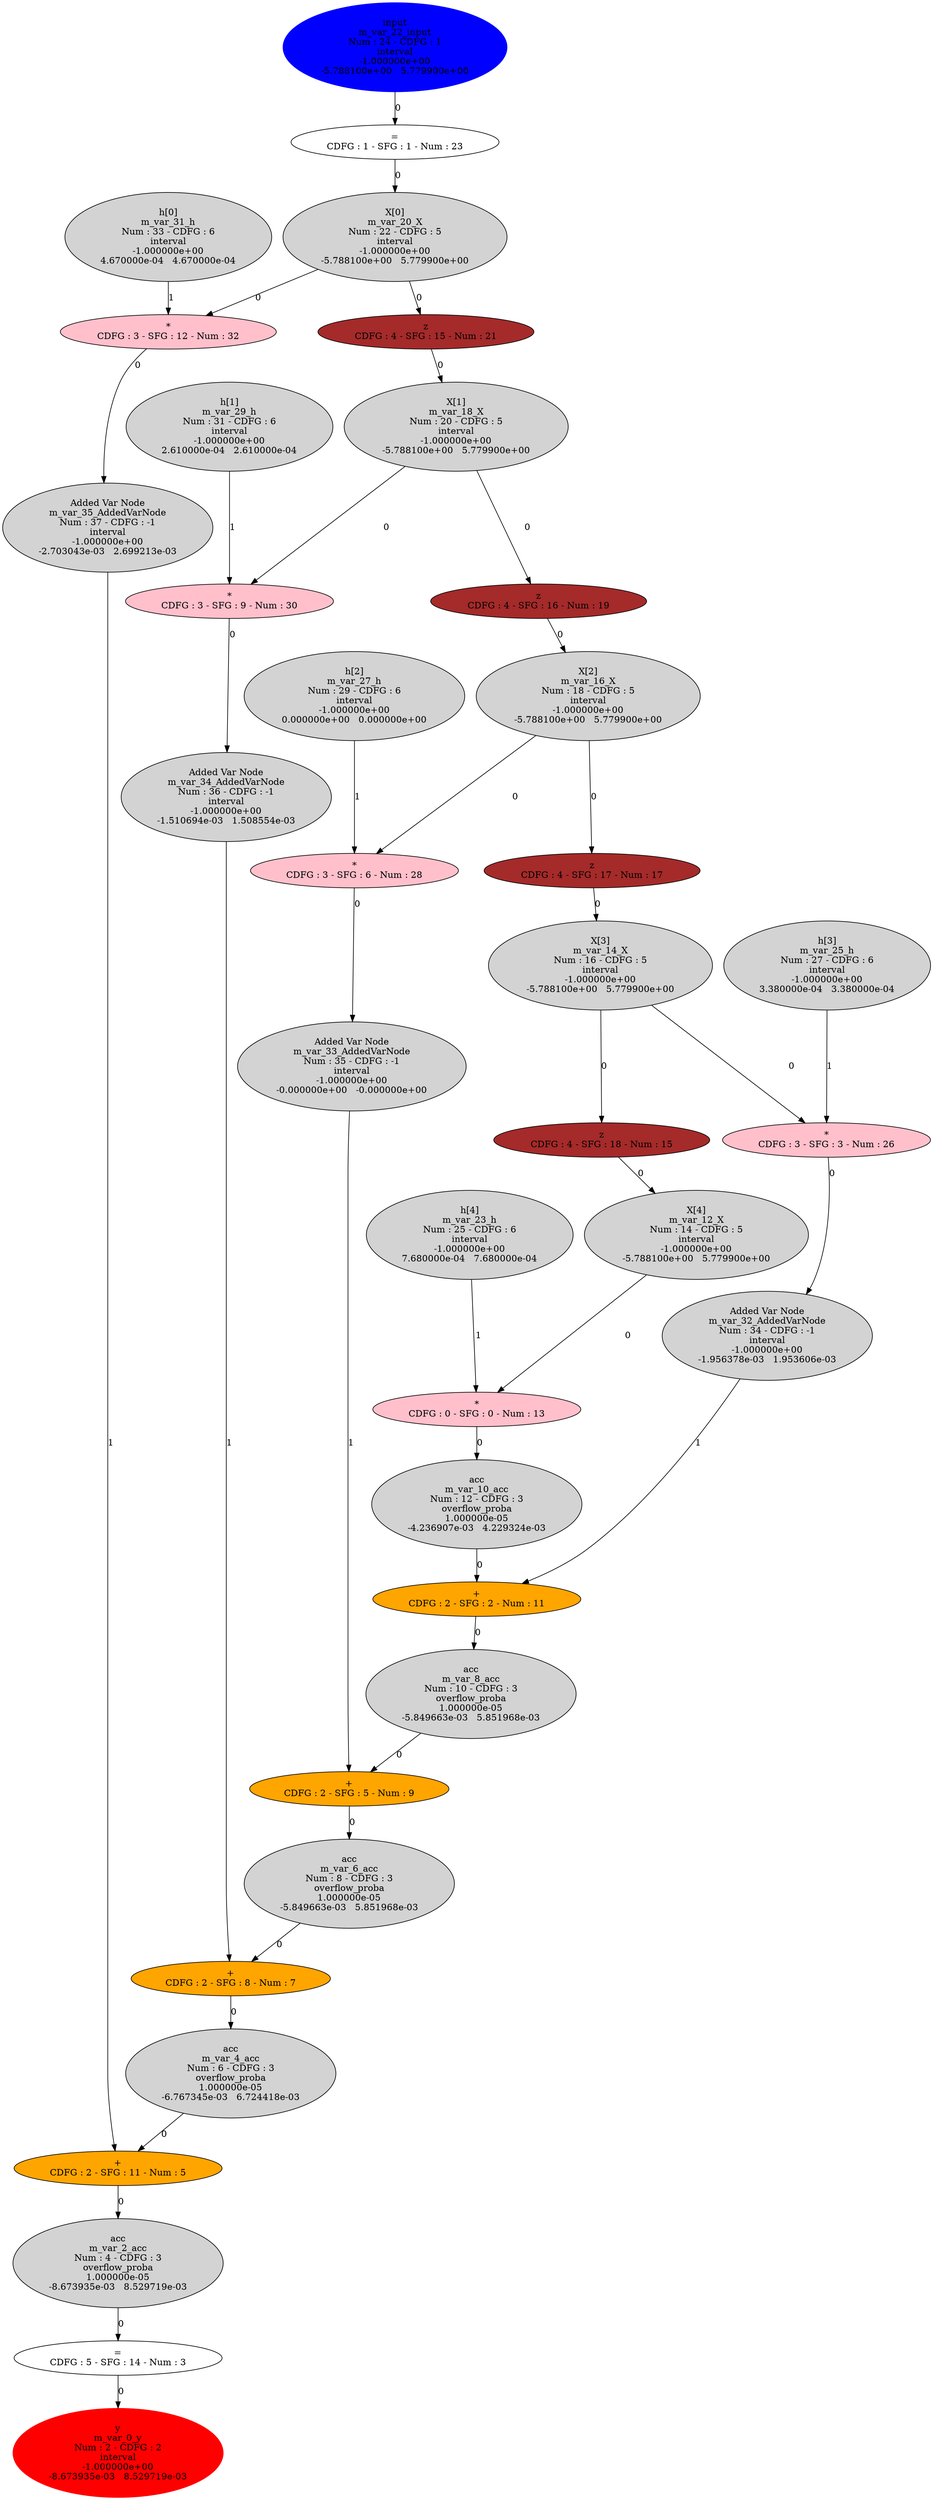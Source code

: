digraph G{
n_2 [label="y\nm_var_0_y\nNum : 2 - CDFG : 2\ninterval\n-1.000000e+00\n-8.673935e-03   8.529719e-03" style="filled" color="red" fillcolor="red"];
n_3 [label="=\nCDFG : 5 - SFG : 14 - Num : 3\n" style="filled" fillcolor="white"];
n_4 [label="acc\nm_var_2_acc\nNum : 4 - CDFG : 3\noverflow_proba\n1.000000e-05\n-8.673935e-03   8.529719e-03" style="filled" color="" fillcolor=""];
n_5 [label="+\nCDFG : 2 - SFG : 11 - Num : 5\n" style="filled" fillcolor="orange"];
n_6 [label="acc\nm_var_4_acc\nNum : 6 - CDFG : 3\noverflow_proba\n1.000000e-05\n-6.767345e-03   6.724418e-03" style="filled" color="" fillcolor=""];
n_7 [label="+\nCDFG : 2 - SFG : 8 - Num : 7\n" style="filled" fillcolor="orange"];
n_8 [label="acc\nm_var_6_acc\nNum : 8 - CDFG : 3\noverflow_proba\n1.000000e-05\n-5.849663e-03   5.851968e-03" style="filled" color="" fillcolor=""];
n_9 [label="+\nCDFG : 2 - SFG : 5 - Num : 9\n" style="filled" fillcolor="orange"];
n_10 [label="acc\nm_var_8_acc\nNum : 10 - CDFG : 3\noverflow_proba\n1.000000e-05\n-5.849663e-03   5.851968e-03" style="filled" color="" fillcolor=""];
n_11 [label="+\nCDFG : 2 - SFG : 2 - Num : 11\n" style="filled" fillcolor="orange"];
n_12 [label="acc\nm_var_10_acc\nNum : 12 - CDFG : 3\noverflow_proba\n1.000000e-05\n-4.236907e-03   4.229324e-03" style="filled" color="" fillcolor=""];
n_13 [label="*\nCDFG : 0 - SFG : 0 - Num : 13\n" style="filled" fillcolor="pink"];
n_14 [label="X[4]\nm_var_12_X\nNum : 14 - CDFG : 5\ninterval\n-1.000000e+00\n-5.788100e+00   5.779900e+00" style="filled" color="" fillcolor=""];
n_15 [label="z\nCDFG : 4 - SFG : 18 - Num : 15\n" style="filled" fillcolor="brown"];
n_16 [label="X[3]\nm_var_14_X\nNum : 16 - CDFG : 5\ninterval\n-1.000000e+00\n-5.788100e+00   5.779900e+00" style="filled" color="" fillcolor=""];
n_17 [label="z\nCDFG : 4 - SFG : 17 - Num : 17\n" style="filled" fillcolor="brown"];
n_18 [label="X[2]\nm_var_16_X\nNum : 18 - CDFG : 5\ninterval\n-1.000000e+00\n-5.788100e+00   5.779900e+00" style="filled" color="" fillcolor=""];
n_19 [label="z\nCDFG : 4 - SFG : 16 - Num : 19\n" style="filled" fillcolor="brown"];
n_20 [label="X[1]\nm_var_18_X\nNum : 20 - CDFG : 5\ninterval\n-1.000000e+00\n-5.788100e+00   5.779900e+00" style="filled" color="" fillcolor=""];
n_21 [label="z\nCDFG : 4 - SFG : 15 - Num : 21\n" style="filled" fillcolor="brown"];
n_22 [label="X[0]\nm_var_20_X\nNum : 22 - CDFG : 5\ninterval\n-1.000000e+00\n-5.788100e+00   5.779900e+00" style="filled" color="" fillcolor=""];
n_23 [label="=\nCDFG : 1 - SFG : 1 - Num : 23\n" style="filled" fillcolor="white"];
n_24 [label="input\nm_var_22_input\nNum : 24 - CDFG : 1\ninterval\n-1.000000e+00\n-5.788100e+00   5.779900e+00" style="filled" color="blue" fillcolor="blue"];
n_25 [label="h[4]\nm_var_23_h\nNum : 25 - CDFG : 6\ninterval\n-1.000000e+00\n7.680000e-04   7.680000e-04" style="filled" color="" fillcolor=""];
n_26 [label="*\nCDFG : 3 - SFG : 3 - Num : 26\n" style="filled" fillcolor="pink"];
n_27 [label="h[3]\nm_var_25_h\nNum : 27 - CDFG : 6\ninterval\n-1.000000e+00\n3.380000e-04   3.380000e-04" style="filled" color="" fillcolor=""];
n_28 [label="*\nCDFG : 3 - SFG : 6 - Num : 28\n" style="filled" fillcolor="pink"];
n_29 [label="h[2]\nm_var_27_h\nNum : 29 - CDFG : 6\ninterval\n-1.000000e+00\n0.000000e+00   0.000000e+00" style="filled" color="" fillcolor=""];
n_30 [label="*\nCDFG : 3 - SFG : 9 - Num : 30\n" style="filled" fillcolor="pink"];
n_31 [label="h[1]\nm_var_29_h\nNum : 31 - CDFG : 6\ninterval\n-1.000000e+00\n2.610000e-04   2.610000e-04" style="filled" color="" fillcolor=""];
n_32 [label="*\nCDFG : 3 - SFG : 12 - Num : 32\n" style="filled" fillcolor="pink"];
n_33 [label="h[0]\nm_var_31_h\nNum : 33 - CDFG : 6\ninterval\n-1.000000e+00\n4.670000e-04   4.670000e-04" style="filled" color="" fillcolor=""];
n_34 [label="Added Var Node\nm_var_32_AddedVarNode\nNum : 34 - CDFG : -1\ninterval\n-1.000000e+00\n-1.956378e-03   1.953606e-03" style="filled" color="" fillcolor=""];
n_35 [label="Added Var Node\nm_var_33_AddedVarNode\nNum : 35 - CDFG : -1\ninterval\n-1.000000e+00\n-0.000000e+00   -0.000000e+00" style="filled" color="" fillcolor=""];
n_36 [label="Added Var Node\nm_var_34_AddedVarNode\nNum : 36 - CDFG : -1\ninterval\n-1.000000e+00\n-1.510694e-03   1.508554e-03" style="filled" color="" fillcolor=""];
n_37 [label="Added Var Node\nm_var_35_AddedVarNode\nNum : 37 - CDFG : -1\ninterval\n-1.000000e+00\n-2.703043e-03   2.699213e-03" style="filled" color="" fillcolor=""];
n_3 -> n_2 [label="0"];
n_4 -> n_3 [label="0"];
n_5 -> n_4 [label="0"];
n_6 -> n_5 [label="0"];
n_7 -> n_6 [label="0"];
n_8 -> n_7 [label="0"];
n_9 -> n_8 [label="0"];
n_10 -> n_9 [label="0"];
n_11 -> n_10 [label="0"];
n_12 -> n_11 [label="0"];
n_13 -> n_12 [label="0"];
n_14 -> n_13 [label="0"];
n_15 -> n_14 [label="0"];
n_16 -> n_15 [label="0"];
n_16 -> n_26 [label="0"];
n_17 -> n_16 [label="0"];
n_18 -> n_17 [label="0"];
n_18 -> n_28 [label="0"];
n_19 -> n_18 [label="0"];
n_20 -> n_19 [label="0"];
n_20 -> n_30 [label="0"];
n_21 -> n_20 [label="0"];
n_22 -> n_21 [label="0"];
n_22 -> n_32 [label="0"];
n_23 -> n_22 [label="0"];
n_24 -> n_23 [label="0"];
n_25 -> n_13 [label="1"];
n_26 -> n_34 [label="0"];
n_27 -> n_26 [label="1"];
n_28 -> n_35 [label="0"];
n_29 -> n_28 [label="1"];
n_30 -> n_36 [label="0"];
n_31 -> n_30 [label="1"];
n_32 -> n_37 [label="0"];
n_33 -> n_32 [label="1"];
n_34 -> n_11 [label="1"];
n_35 -> n_9 [label="1"];
n_36 -> n_7 [label="1"];
n_37 -> n_5 [label="1"];
}
